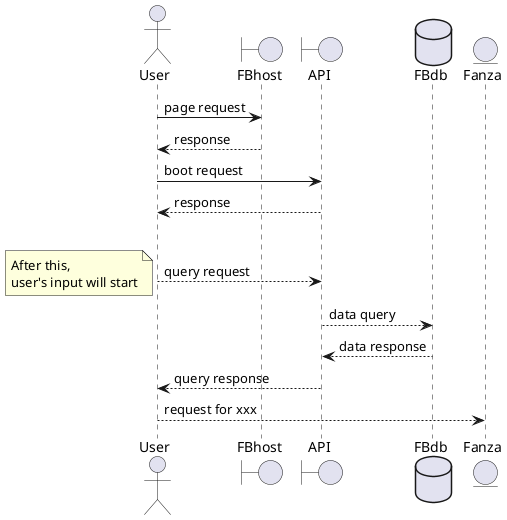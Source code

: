 @startuml
actor User as user
boundary FBhost as host
boundary API as api 
database FBdb as db
Entity Fanza as outer

user -> host :page request
user <-- host :response
user -> api :boot request
user <-- api :response

||| 
  
user --> api : query request
note bottom
  After this,
  user's input will start
End note
api --> db : data query
api <-- db : data response
user <-- api : query response
user --> outer : request for xxx
@enduml
